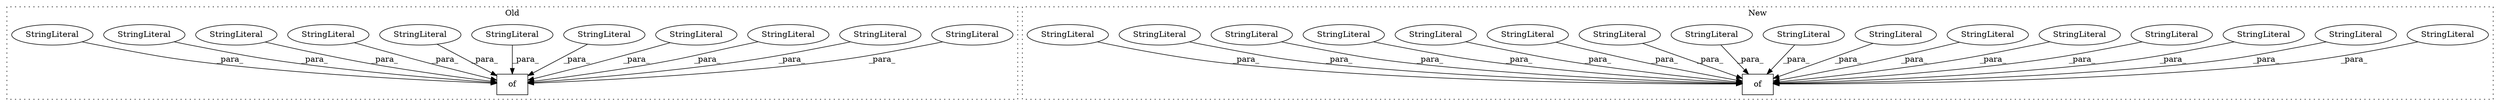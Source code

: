 digraph G {
subgraph cluster0 {
1 [label="of" a="32" s="30039,30608" l="3,1" shape="box"];
4 [label="StringLiteral" a="45" s="30042" l="12" shape="ellipse"];
7 [label="StringLiteral" a="45" s="30271" l="18" shape="ellipse"];
8 [label="StringLiteral" a="45" s="30113" l="12" shape="ellipse"];
10 [label="StringLiteral" a="45" s="30399" l="15" shape="ellipse"];
12 [label="StringLiteral" a="45" s="30582" l="11" shape="ellipse"];
13 [label="StringLiteral" a="45" s="30477" l="15" shape="ellipse"];
17 [label="StringLiteral" a="45" s="30555" l="11" shape="ellipse"];
19 [label="StringLiteral" a="45" s="30233" l="12" shape="ellipse"];
27 [label="StringLiteral" a="45" s="30071" l="6" shape="ellipse"];
28 [label="StringLiteral" a="45" s="30321" l="15" shape="ellipse"];
29 [label="StringLiteral" a="45" s="30167" l="18" shape="ellipse"];
label = "Old";
style="dotted";
}
subgraph cluster1 {
2 [label="of" a="32" s="32957,33837" l="3,1" shape="box"];
3 [label="StringLiteral" a="45" s="33710" l="17" shape="ellipse"];
5 [label="StringLiteral" a="45" s="33512" l="18" shape="ellipse"];
6 [label="StringLiteral" a="45" s="32960" l="7" shape="ellipse"];
9 [label="StringLiteral" a="45" s="33378" l="20" shape="ellipse"];
11 [label="StringLiteral" a="45" s="33103" l="10" shape="ellipse"];
14 [label="StringLiteral" a="45" s="33337" l="18" shape="ellipse"];
15 [label="StringLiteral" a="45" s="33031" l="22" shape="ellipse"];
16 [label="StringLiteral" a="45" s="33197" l="23" shape="ellipse"];
18 [label="StringLiteral" a="45" s="33772" l="9" shape="ellipse"];
20 [label="StringLiteral" a="45" s="32979" l="12" shape="ellipse"];
21 [label="StringLiteral" a="45" s="33638" l="22" shape="ellipse"];
22 [label="StringLiteral" a="45" s="33272" l="18" shape="ellipse"];
23 [label="StringLiteral" a="45" s="33442" l="23" shape="ellipse"];
24 [label="StringLiteral" a="45" s="33128" l="20" shape="ellipse"];
25 [label="StringLiteral" a="45" s="33795" l="19" shape="ellipse"];
26 [label="StringLiteral" a="45" s="33572" l="19" shape="ellipse"];
label = "New";
style="dotted";
}
3 -> 2 [label="_para_"];
4 -> 1 [label="_para_"];
5 -> 2 [label="_para_"];
6 -> 2 [label="_para_"];
7 -> 1 [label="_para_"];
8 -> 1 [label="_para_"];
9 -> 2 [label="_para_"];
10 -> 1 [label="_para_"];
11 -> 2 [label="_para_"];
12 -> 1 [label="_para_"];
13 -> 1 [label="_para_"];
14 -> 2 [label="_para_"];
15 -> 2 [label="_para_"];
16 -> 2 [label="_para_"];
17 -> 1 [label="_para_"];
18 -> 2 [label="_para_"];
19 -> 1 [label="_para_"];
20 -> 2 [label="_para_"];
21 -> 2 [label="_para_"];
22 -> 2 [label="_para_"];
23 -> 2 [label="_para_"];
24 -> 2 [label="_para_"];
25 -> 2 [label="_para_"];
26 -> 2 [label="_para_"];
27 -> 1 [label="_para_"];
28 -> 1 [label="_para_"];
29 -> 1 [label="_para_"];
}